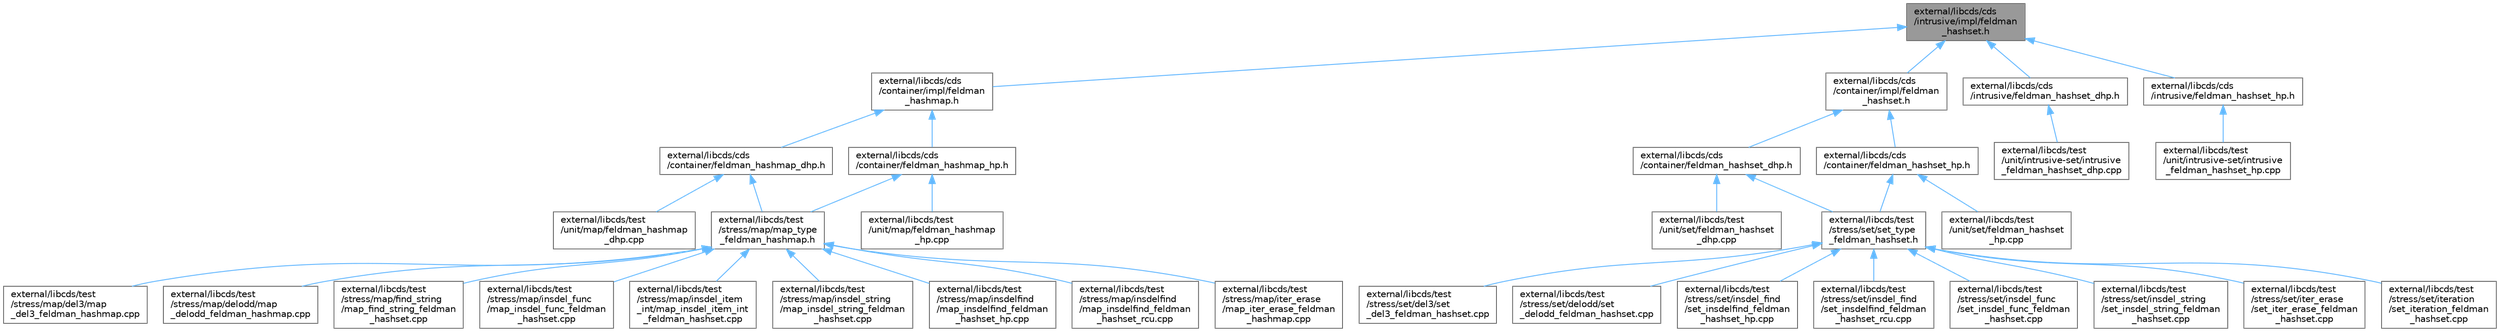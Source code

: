 digraph "external/libcds/cds/intrusive/impl/feldman_hashset.h"
{
 // LATEX_PDF_SIZE
  bgcolor="transparent";
  edge [fontname=Helvetica,fontsize=10,labelfontname=Helvetica,labelfontsize=10];
  node [fontname=Helvetica,fontsize=10,shape=box,height=0.2,width=0.4];
  Node1 [id="Node000001",label="external/libcds/cds\l/intrusive/impl/feldman\l_hashset.h",height=0.2,width=0.4,color="gray40", fillcolor="grey60", style="filled", fontcolor="black",tooltip=" "];
  Node1 -> Node2 [id="edge36_Node000001_Node000002",dir="back",color="steelblue1",style="solid",tooltip=" "];
  Node2 [id="Node000002",label="external/libcds/cds\l/container/impl/feldman\l_hashmap.h",height=0.2,width=0.4,color="grey40", fillcolor="white", style="filled",URL="$feldman__hashmap_8h.html",tooltip=" "];
  Node2 -> Node3 [id="edge37_Node000002_Node000003",dir="back",color="steelblue1",style="solid",tooltip=" "];
  Node3 [id="Node000003",label="external/libcds/cds\l/container/feldman_hashmap_dhp.h",height=0.2,width=0.4,color="grey40", fillcolor="white", style="filled",URL="$feldman__hashmap__dhp_8h.html",tooltip=" "];
  Node3 -> Node4 [id="edge38_Node000003_Node000004",dir="back",color="steelblue1",style="solid",tooltip=" "];
  Node4 [id="Node000004",label="external/libcds/test\l/stress/map/map_type\l_feldman_hashmap.h",height=0.2,width=0.4,color="grey40", fillcolor="white", style="filled",URL="$map__type__feldman__hashmap_8h.html",tooltip=" "];
  Node4 -> Node5 [id="edge39_Node000004_Node000005",dir="back",color="steelblue1",style="solid",tooltip=" "];
  Node5 [id="Node000005",label="external/libcds/test\l/stress/map/del3/map\l_del3_feldman_hashmap.cpp",height=0.2,width=0.4,color="grey40", fillcolor="white", style="filled",URL="$map__del3__feldman__hashmap_8cpp.html",tooltip=" "];
  Node4 -> Node6 [id="edge40_Node000004_Node000006",dir="back",color="steelblue1",style="solid",tooltip=" "];
  Node6 [id="Node000006",label="external/libcds/test\l/stress/map/delodd/map\l_delodd_feldman_hashmap.cpp",height=0.2,width=0.4,color="grey40", fillcolor="white", style="filled",URL="$map__delodd__feldman__hashmap_8cpp.html",tooltip=" "];
  Node4 -> Node7 [id="edge41_Node000004_Node000007",dir="back",color="steelblue1",style="solid",tooltip=" "];
  Node7 [id="Node000007",label="external/libcds/test\l/stress/map/find_string\l/map_find_string_feldman\l_hashset.cpp",height=0.2,width=0.4,color="grey40", fillcolor="white", style="filled",URL="$map__find__string__feldman__hashset_8cpp.html",tooltip=" "];
  Node4 -> Node8 [id="edge42_Node000004_Node000008",dir="back",color="steelblue1",style="solid",tooltip=" "];
  Node8 [id="Node000008",label="external/libcds/test\l/stress/map/insdel_func\l/map_insdel_func_feldman\l_hashset.cpp",height=0.2,width=0.4,color="grey40", fillcolor="white", style="filled",URL="$map__insdel__func__feldman__hashset_8cpp.html",tooltip=" "];
  Node4 -> Node9 [id="edge43_Node000004_Node000009",dir="back",color="steelblue1",style="solid",tooltip=" "];
  Node9 [id="Node000009",label="external/libcds/test\l/stress/map/insdel_item\l_int/map_insdel_item_int\l_feldman_hashset.cpp",height=0.2,width=0.4,color="grey40", fillcolor="white", style="filled",URL="$map__insdel__item__int__feldman__hashset_8cpp.html",tooltip=" "];
  Node4 -> Node10 [id="edge44_Node000004_Node000010",dir="back",color="steelblue1",style="solid",tooltip=" "];
  Node10 [id="Node000010",label="external/libcds/test\l/stress/map/insdel_string\l/map_insdel_string_feldman\l_hashset.cpp",height=0.2,width=0.4,color="grey40", fillcolor="white", style="filled",URL="$map__insdel__string__feldman__hashset_8cpp.html",tooltip=" "];
  Node4 -> Node11 [id="edge45_Node000004_Node000011",dir="back",color="steelblue1",style="solid",tooltip=" "];
  Node11 [id="Node000011",label="external/libcds/test\l/stress/map/insdelfind\l/map_insdelfind_feldman\l_hashset_hp.cpp",height=0.2,width=0.4,color="grey40", fillcolor="white", style="filled",URL="$map__insdelfind__feldman__hashset__hp_8cpp.html",tooltip=" "];
  Node4 -> Node12 [id="edge46_Node000004_Node000012",dir="back",color="steelblue1",style="solid",tooltip=" "];
  Node12 [id="Node000012",label="external/libcds/test\l/stress/map/insdelfind\l/map_insdelfind_feldman\l_hashset_rcu.cpp",height=0.2,width=0.4,color="grey40", fillcolor="white", style="filled",URL="$map__insdelfind__feldman__hashset__rcu_8cpp.html",tooltip=" "];
  Node4 -> Node13 [id="edge47_Node000004_Node000013",dir="back",color="steelblue1",style="solid",tooltip=" "];
  Node13 [id="Node000013",label="external/libcds/test\l/stress/map/iter_erase\l/map_iter_erase_feldman\l_hashmap.cpp",height=0.2,width=0.4,color="grey40", fillcolor="white", style="filled",URL="$map__iter__erase__feldman__hashmap_8cpp.html",tooltip=" "];
  Node3 -> Node14 [id="edge48_Node000003_Node000014",dir="back",color="steelblue1",style="solid",tooltip=" "];
  Node14 [id="Node000014",label="external/libcds/test\l/unit/map/feldman_hashmap\l_dhp.cpp",height=0.2,width=0.4,color="grey40", fillcolor="white", style="filled",URL="$feldman__hashmap__dhp_8cpp.html",tooltip=" "];
  Node2 -> Node15 [id="edge49_Node000002_Node000015",dir="back",color="steelblue1",style="solid",tooltip=" "];
  Node15 [id="Node000015",label="external/libcds/cds\l/container/feldman_hashmap_hp.h",height=0.2,width=0.4,color="grey40", fillcolor="white", style="filled",URL="$feldman__hashmap__hp_8h.html",tooltip=" "];
  Node15 -> Node4 [id="edge50_Node000015_Node000004",dir="back",color="steelblue1",style="solid",tooltip=" "];
  Node15 -> Node16 [id="edge51_Node000015_Node000016",dir="back",color="steelblue1",style="solid",tooltip=" "];
  Node16 [id="Node000016",label="external/libcds/test\l/unit/map/feldman_hashmap\l_hp.cpp",height=0.2,width=0.4,color="grey40", fillcolor="white", style="filled",URL="$feldman__hashmap__hp_8cpp.html",tooltip=" "];
  Node1 -> Node17 [id="edge52_Node000001_Node000017",dir="back",color="steelblue1",style="solid",tooltip=" "];
  Node17 [id="Node000017",label="external/libcds/cds\l/container/impl/feldman\l_hashset.h",height=0.2,width=0.4,color="grey40", fillcolor="white", style="filled",URL="$container_2impl_2feldman__hashset_8h.html",tooltip=" "];
  Node17 -> Node18 [id="edge53_Node000017_Node000018",dir="back",color="steelblue1",style="solid",tooltip=" "];
  Node18 [id="Node000018",label="external/libcds/cds\l/container/feldman_hashset_dhp.h",height=0.2,width=0.4,color="grey40", fillcolor="white", style="filled",URL="$container_2feldman__hashset__dhp_8h.html",tooltip=" "];
  Node18 -> Node19 [id="edge54_Node000018_Node000019",dir="back",color="steelblue1",style="solid",tooltip=" "];
  Node19 [id="Node000019",label="external/libcds/test\l/stress/set/set_type\l_feldman_hashset.h",height=0.2,width=0.4,color="grey40", fillcolor="white", style="filled",URL="$set__type__feldman__hashset_8h.html",tooltip=" "];
  Node19 -> Node20 [id="edge55_Node000019_Node000020",dir="back",color="steelblue1",style="solid",tooltip=" "];
  Node20 [id="Node000020",label="external/libcds/test\l/stress/set/del3/set\l_del3_feldman_hashset.cpp",height=0.2,width=0.4,color="grey40", fillcolor="white", style="filled",URL="$set__del3__feldman__hashset_8cpp.html",tooltip=" "];
  Node19 -> Node21 [id="edge56_Node000019_Node000021",dir="back",color="steelblue1",style="solid",tooltip=" "];
  Node21 [id="Node000021",label="external/libcds/test\l/stress/set/delodd/set\l_delodd_feldman_hashset.cpp",height=0.2,width=0.4,color="grey40", fillcolor="white", style="filled",URL="$set__delodd__feldman__hashset_8cpp.html",tooltip=" "];
  Node19 -> Node22 [id="edge57_Node000019_Node000022",dir="back",color="steelblue1",style="solid",tooltip=" "];
  Node22 [id="Node000022",label="external/libcds/test\l/stress/set/insdel_find\l/set_insdelfind_feldman\l_hashset_hp.cpp",height=0.2,width=0.4,color="grey40", fillcolor="white", style="filled",URL="$set__insdelfind__feldman__hashset__hp_8cpp.html",tooltip=" "];
  Node19 -> Node23 [id="edge58_Node000019_Node000023",dir="back",color="steelblue1",style="solid",tooltip=" "];
  Node23 [id="Node000023",label="external/libcds/test\l/stress/set/insdel_find\l/set_insdelfind_feldman\l_hashset_rcu.cpp",height=0.2,width=0.4,color="grey40", fillcolor="white", style="filled",URL="$set__insdelfind__feldman__hashset__rcu_8cpp.html",tooltip=" "];
  Node19 -> Node24 [id="edge59_Node000019_Node000024",dir="back",color="steelblue1",style="solid",tooltip=" "];
  Node24 [id="Node000024",label="external/libcds/test\l/stress/set/insdel_func\l/set_insdel_func_feldman\l_hashset.cpp",height=0.2,width=0.4,color="grey40", fillcolor="white", style="filled",URL="$set__insdel__func__feldman__hashset_8cpp.html",tooltip=" "];
  Node19 -> Node25 [id="edge60_Node000019_Node000025",dir="back",color="steelblue1",style="solid",tooltip=" "];
  Node25 [id="Node000025",label="external/libcds/test\l/stress/set/insdel_string\l/set_insdel_string_feldman\l_hashset.cpp",height=0.2,width=0.4,color="grey40", fillcolor="white", style="filled",URL="$set__insdel__string__feldman__hashset_8cpp.html",tooltip=" "];
  Node19 -> Node26 [id="edge61_Node000019_Node000026",dir="back",color="steelblue1",style="solid",tooltip=" "];
  Node26 [id="Node000026",label="external/libcds/test\l/stress/set/iter_erase\l/set_iter_erase_feldman\l_hashset.cpp",height=0.2,width=0.4,color="grey40", fillcolor="white", style="filled",URL="$set__iter__erase__feldman__hashset_8cpp.html",tooltip=" "];
  Node19 -> Node27 [id="edge62_Node000019_Node000027",dir="back",color="steelblue1",style="solid",tooltip=" "];
  Node27 [id="Node000027",label="external/libcds/test\l/stress/set/iteration\l/set_iteration_feldman\l_hashset.cpp",height=0.2,width=0.4,color="grey40", fillcolor="white", style="filled",URL="$set__iteration__feldman__hashset_8cpp.html",tooltip=" "];
  Node18 -> Node28 [id="edge63_Node000018_Node000028",dir="back",color="steelblue1",style="solid",tooltip=" "];
  Node28 [id="Node000028",label="external/libcds/test\l/unit/set/feldman_hashset\l_dhp.cpp",height=0.2,width=0.4,color="grey40", fillcolor="white", style="filled",URL="$feldman__hashset__dhp_8cpp.html",tooltip=" "];
  Node17 -> Node29 [id="edge64_Node000017_Node000029",dir="back",color="steelblue1",style="solid",tooltip=" "];
  Node29 [id="Node000029",label="external/libcds/cds\l/container/feldman_hashset_hp.h",height=0.2,width=0.4,color="grey40", fillcolor="white", style="filled",URL="$container_2feldman__hashset__hp_8h.html",tooltip=" "];
  Node29 -> Node19 [id="edge65_Node000029_Node000019",dir="back",color="steelblue1",style="solid",tooltip=" "];
  Node29 -> Node30 [id="edge66_Node000029_Node000030",dir="back",color="steelblue1",style="solid",tooltip=" "];
  Node30 [id="Node000030",label="external/libcds/test\l/unit/set/feldman_hashset\l_hp.cpp",height=0.2,width=0.4,color="grey40", fillcolor="white", style="filled",URL="$feldman__hashset__hp_8cpp.html",tooltip=" "];
  Node1 -> Node31 [id="edge67_Node000001_Node000031",dir="back",color="steelblue1",style="solid",tooltip=" "];
  Node31 [id="Node000031",label="external/libcds/cds\l/intrusive/feldman_hashset_dhp.h",height=0.2,width=0.4,color="grey40", fillcolor="white", style="filled",URL="$intrusive_2feldman__hashset__dhp_8h.html",tooltip=" "];
  Node31 -> Node32 [id="edge68_Node000031_Node000032",dir="back",color="steelblue1",style="solid",tooltip=" "];
  Node32 [id="Node000032",label="external/libcds/test\l/unit/intrusive-set/intrusive\l_feldman_hashset_dhp.cpp",height=0.2,width=0.4,color="grey40", fillcolor="white", style="filled",URL="$intrusive__feldman__hashset__dhp_8cpp.html",tooltip=" "];
  Node1 -> Node33 [id="edge69_Node000001_Node000033",dir="back",color="steelblue1",style="solid",tooltip=" "];
  Node33 [id="Node000033",label="external/libcds/cds\l/intrusive/feldman_hashset_hp.h",height=0.2,width=0.4,color="grey40", fillcolor="white", style="filled",URL="$intrusive_2feldman__hashset__hp_8h.html",tooltip=" "];
  Node33 -> Node34 [id="edge70_Node000033_Node000034",dir="back",color="steelblue1",style="solid",tooltip=" "];
  Node34 [id="Node000034",label="external/libcds/test\l/unit/intrusive-set/intrusive\l_feldman_hashset_hp.cpp",height=0.2,width=0.4,color="grey40", fillcolor="white", style="filled",URL="$intrusive__feldman__hashset__hp_8cpp.html",tooltip=" "];
}
